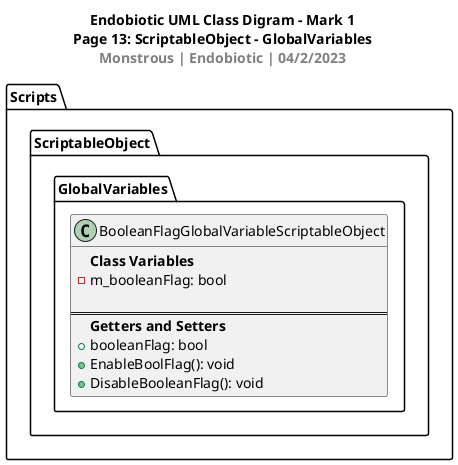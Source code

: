 @startuml Class Diagram Mark 1 - Page 13
title Endobiotic UML Class Digram - Mark 1\nPage 13: ScriptableObject - GlobalVariables\n<color:Gray>Monstrous | Endobiotic | 04/2/2023</color>

package Scripts <<Folder>>
{
   package ScriptableObject <<Folder>> 
    {
        package GlobalVariables <<Folder>>
        {
            class BooleanFlagGlobalVariableScriptableObject 
            {
                <b>Class Variables
                -m_booleanFlag: bool 

                ===
                <b>Getters and Setters
                +booleanFlag: bool 
                +EnableBoolFlag(): void
                +DisableBooleanFlag(): void
            }
        }
    } 
}

@enduml